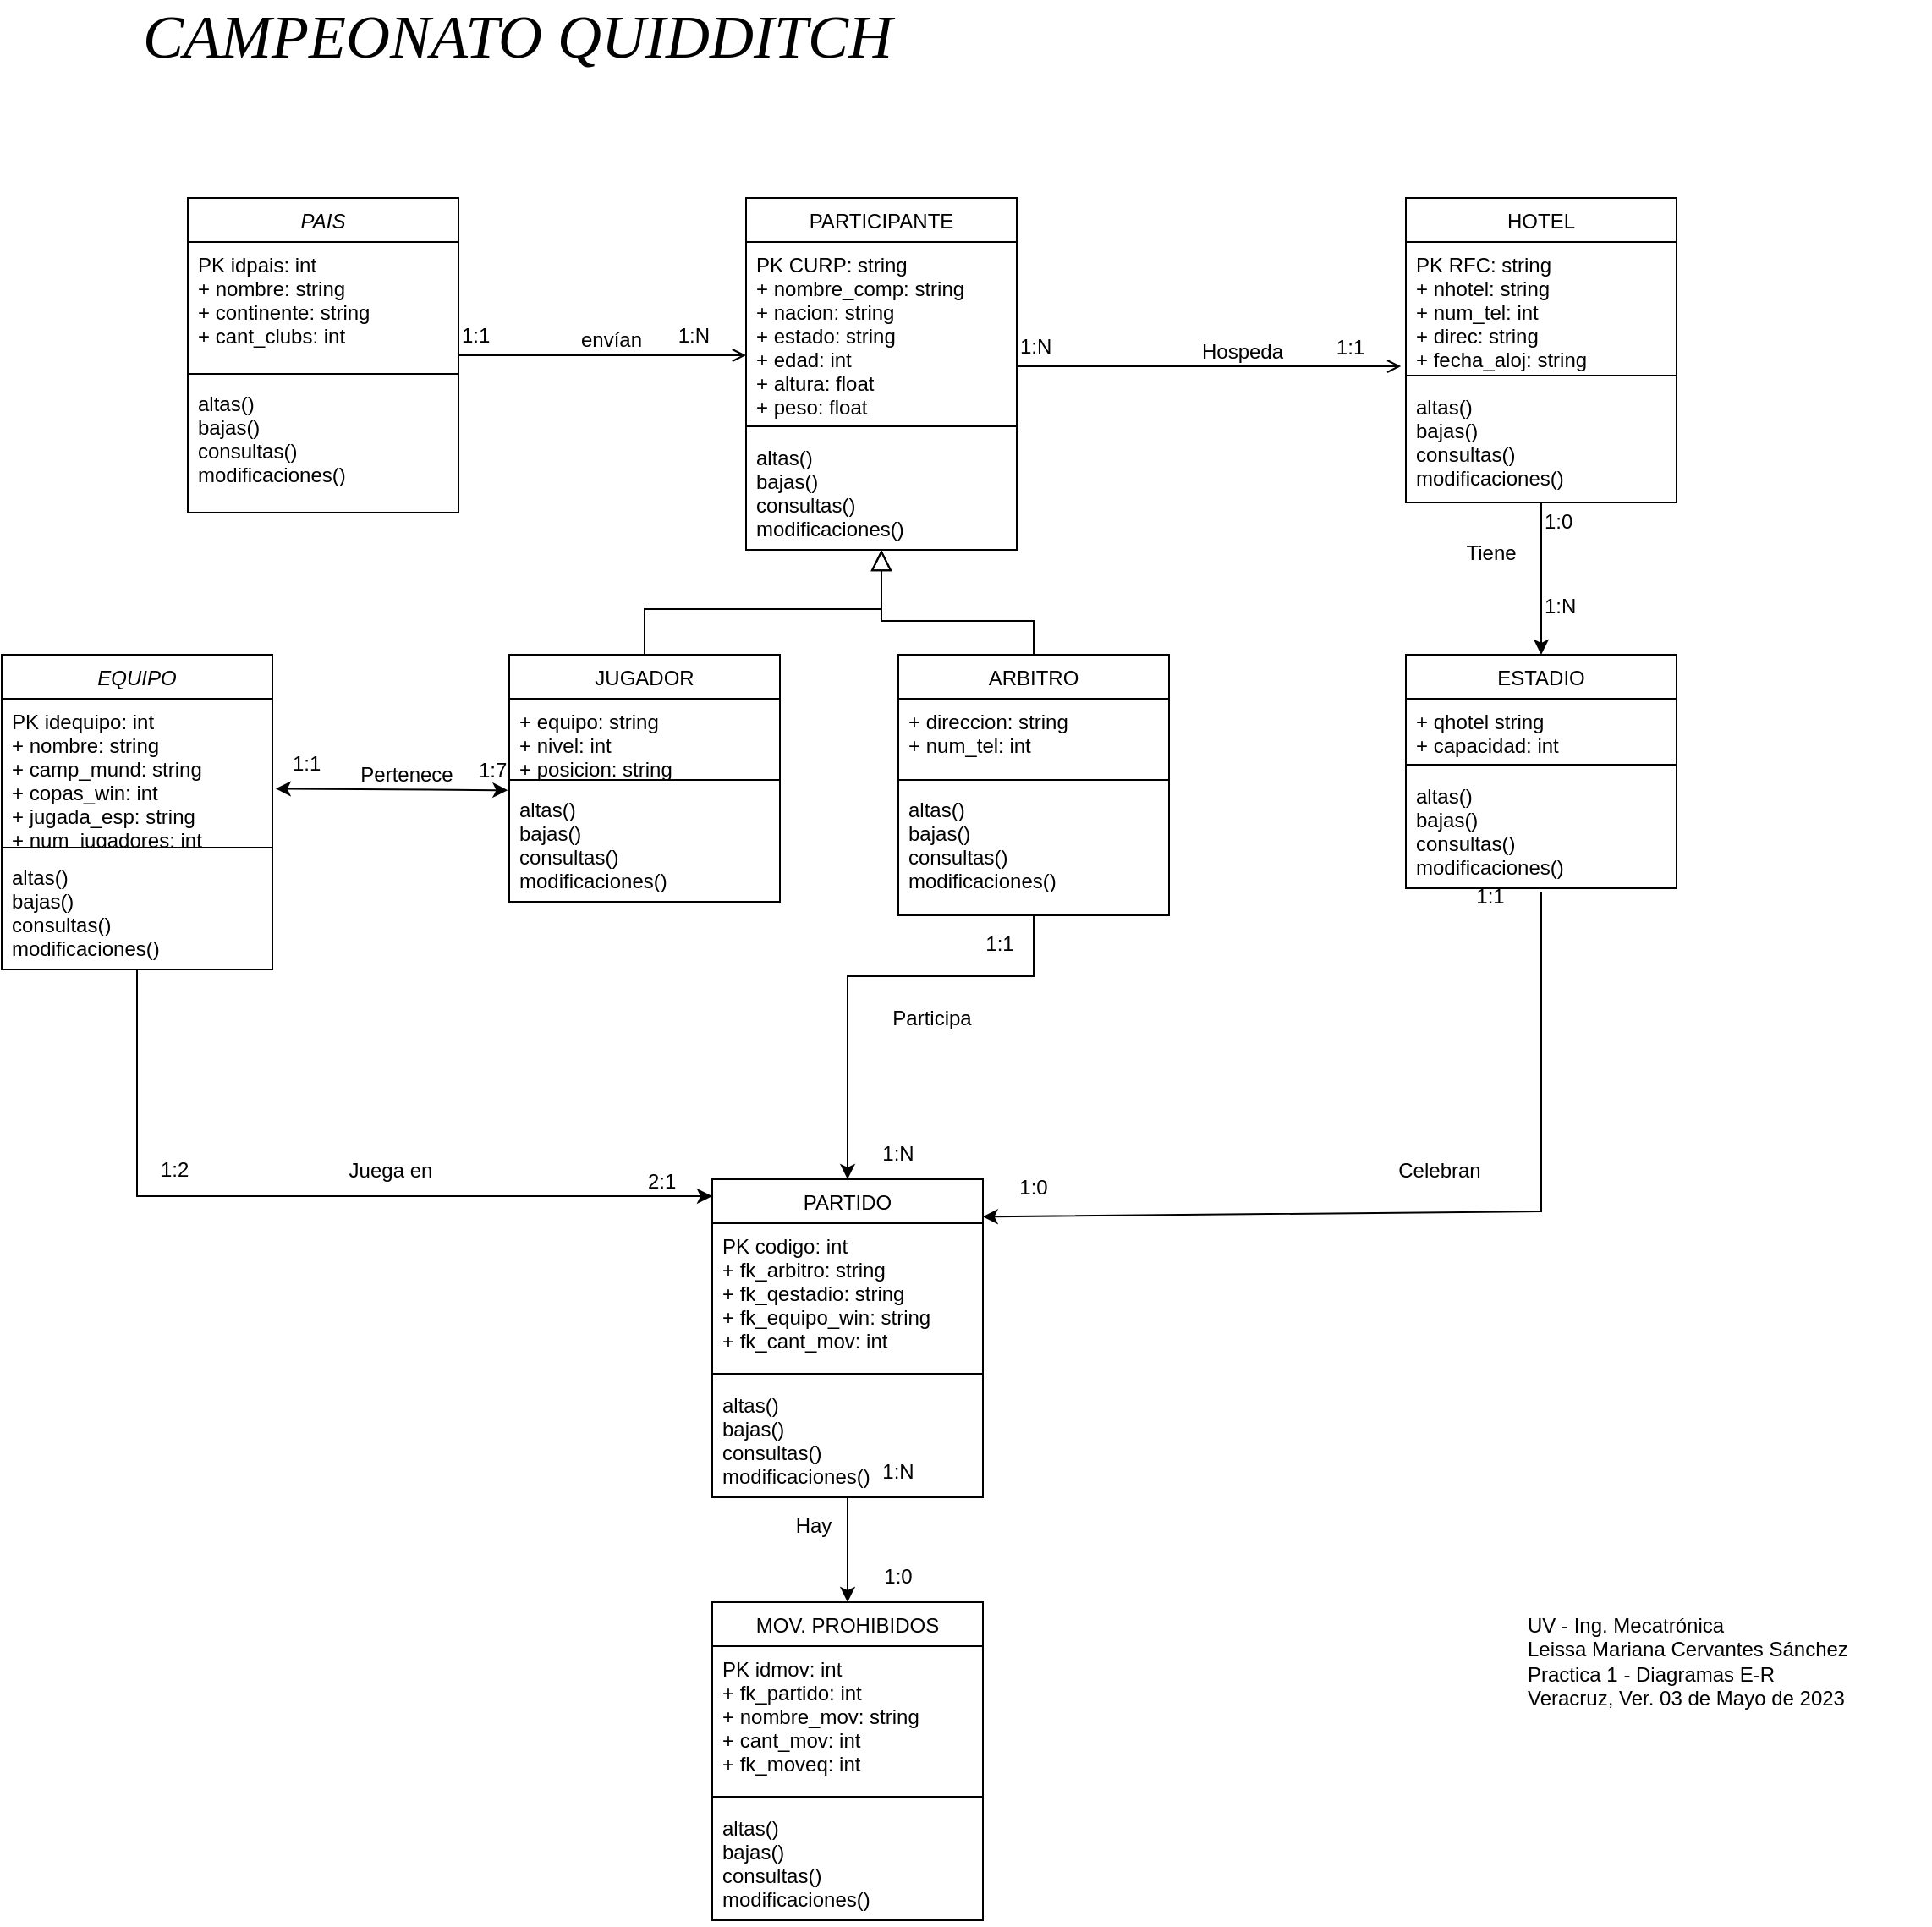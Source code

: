 <mxfile version="20.8.16" type="device"><diagram id="C5RBs43oDa-KdzZeNtuy" name="Page-1"><mxGraphModel dx="1475" dy="878" grid="1" gridSize="10" guides="1" tooltips="1" connect="1" arrows="1" fold="1" page="1" pageScale="1" pageWidth="827" pageHeight="1169" math="0" shadow="0"><root><mxCell id="WIyWlLk6GJQsqaUBKTNV-0"/><mxCell id="WIyWlLk6GJQsqaUBKTNV-1" parent="WIyWlLk6GJQsqaUBKTNV-0"/><mxCell id="zkfFHV4jXpPFQw0GAbJ--0" value="PAIS" style="swimlane;fontStyle=2;align=center;verticalAlign=top;childLayout=stackLayout;horizontal=1;startSize=26;horizontalStack=0;resizeParent=1;resizeLast=0;collapsible=1;marginBottom=0;rounded=0;shadow=0;strokeWidth=1;" parent="WIyWlLk6GJQsqaUBKTNV-1" vertex="1"><mxGeometry x="440" y="160" width="160" height="186" as="geometry"><mxRectangle x="230" y="140" width="160" height="26" as="alternateBounds"/></mxGeometry></mxCell><mxCell id="zkfFHV4jXpPFQw0GAbJ--1" value="PK idpais: int&#10;+ nombre: string&#10;+ continente: string&#10;+ cant_clubs: int" style="text;align=left;verticalAlign=top;spacingLeft=4;spacingRight=4;overflow=hidden;rotatable=0;points=[[0,0.5],[1,0.5]];portConstraint=eastwest;" parent="zkfFHV4jXpPFQw0GAbJ--0" vertex="1"><mxGeometry y="26" width="160" height="74" as="geometry"/></mxCell><mxCell id="zkfFHV4jXpPFQw0GAbJ--4" value="" style="line;html=1;strokeWidth=1;align=left;verticalAlign=middle;spacingTop=-1;spacingLeft=3;spacingRight=3;rotatable=0;labelPosition=right;points=[];portConstraint=eastwest;" parent="zkfFHV4jXpPFQw0GAbJ--0" vertex="1"><mxGeometry y="100" width="160" height="8" as="geometry"/></mxCell><mxCell id="zkfFHV4jXpPFQw0GAbJ--5" value="altas()&#10;bajas()&#10;consultas()&#10;modificaciones()&#10;" style="text;align=left;verticalAlign=top;spacingLeft=4;spacingRight=4;overflow=hidden;rotatable=0;points=[[0,0.5],[1,0.5]];portConstraint=eastwest;" parent="zkfFHV4jXpPFQw0GAbJ--0" vertex="1"><mxGeometry y="108" width="160" height="68" as="geometry"/></mxCell><mxCell id="zkfFHV4jXpPFQw0GAbJ--6" value="ARBITRO" style="swimlane;fontStyle=0;align=center;verticalAlign=top;childLayout=stackLayout;horizontal=1;startSize=26;horizontalStack=0;resizeParent=1;resizeLast=0;collapsible=1;marginBottom=0;rounded=0;shadow=0;strokeWidth=1;" parent="WIyWlLk6GJQsqaUBKTNV-1" vertex="1"><mxGeometry x="860" y="430" width="160" height="154" as="geometry"><mxRectangle x="130" y="380" width="160" height="26" as="alternateBounds"/></mxGeometry></mxCell><mxCell id="zkfFHV4jXpPFQw0GAbJ--7" value="+ direccion: string&#10;+ num_tel: int" style="text;align=left;verticalAlign=top;spacingLeft=4;spacingRight=4;overflow=hidden;rotatable=0;points=[[0,0.5],[1,0.5]];portConstraint=eastwest;" parent="zkfFHV4jXpPFQw0GAbJ--6" vertex="1"><mxGeometry y="26" width="160" height="44" as="geometry"/></mxCell><mxCell id="zkfFHV4jXpPFQw0GAbJ--9" value="" style="line;html=1;strokeWidth=1;align=left;verticalAlign=middle;spacingTop=-1;spacingLeft=3;spacingRight=3;rotatable=0;labelPosition=right;points=[];portConstraint=eastwest;" parent="zkfFHV4jXpPFQw0GAbJ--6" vertex="1"><mxGeometry y="70" width="160" height="8" as="geometry"/></mxCell><mxCell id="J_lBXQi0GogTn-Yg6KlP-18" value="altas()&#10;bajas()&#10;consultas()&#10;modificaciones()&#10;" style="text;align=left;verticalAlign=top;spacingLeft=4;spacingRight=4;overflow=hidden;rotatable=0;points=[[0,0.5],[1,0.5]];portConstraint=eastwest;" parent="zkfFHV4jXpPFQw0GAbJ--6" vertex="1"><mxGeometry y="78" width="160" height="68" as="geometry"/></mxCell><mxCell id="zkfFHV4jXpPFQw0GAbJ--12" value="" style="endArrow=block;endSize=10;endFill=0;shadow=0;strokeWidth=1;rounded=0;edgeStyle=elbowEdgeStyle;elbow=vertical;entryX=0.5;entryY=1;entryDx=0;entryDy=0;" parent="WIyWlLk6GJQsqaUBKTNV-1" source="zkfFHV4jXpPFQw0GAbJ--6" target="zkfFHV4jXpPFQw0GAbJ--17" edge="1"><mxGeometry width="160" relative="1" as="geometry"><mxPoint x="600" y="303" as="sourcePoint"/><mxPoint x="600" y="303" as="targetPoint"/><Array as="points"><mxPoint x="940" y="410"/></Array></mxGeometry></mxCell><mxCell id="zkfFHV4jXpPFQw0GAbJ--13" value="JUGADOR" style="swimlane;fontStyle=0;align=center;verticalAlign=top;childLayout=stackLayout;horizontal=1;startSize=26;horizontalStack=0;resizeParent=1;resizeLast=0;collapsible=1;marginBottom=0;rounded=0;shadow=0;strokeWidth=1;" parent="WIyWlLk6GJQsqaUBKTNV-1" vertex="1"><mxGeometry x="630" y="430" width="160" height="146" as="geometry"><mxRectangle x="340" y="380" width="170" height="26" as="alternateBounds"/></mxGeometry></mxCell><mxCell id="zkfFHV4jXpPFQw0GAbJ--14" value="+ equipo: string&#10;+ nivel: int&#10;+ posicion: string&#10;" style="text;align=left;verticalAlign=top;spacingLeft=4;spacingRight=4;overflow=hidden;rotatable=0;points=[[0,0.5],[1,0.5]];portConstraint=eastwest;" parent="zkfFHV4jXpPFQw0GAbJ--13" vertex="1"><mxGeometry y="26" width="160" height="44" as="geometry"/></mxCell><mxCell id="zkfFHV4jXpPFQw0GAbJ--15" value="" style="line;html=1;strokeWidth=1;align=left;verticalAlign=middle;spacingTop=-1;spacingLeft=3;spacingRight=3;rotatable=0;labelPosition=right;points=[];portConstraint=eastwest;" parent="zkfFHV4jXpPFQw0GAbJ--13" vertex="1"><mxGeometry y="70" width="160" height="8" as="geometry"/></mxCell><mxCell id="J_lBXQi0GogTn-Yg6KlP-17" value="altas()&#10;bajas()&#10;consultas()&#10;modificaciones()&#10;" style="text;align=left;verticalAlign=top;spacingLeft=4;spacingRight=4;overflow=hidden;rotatable=0;points=[[0,0.5],[1,0.5]];portConstraint=eastwest;" parent="zkfFHV4jXpPFQw0GAbJ--13" vertex="1"><mxGeometry y="78" width="160" height="68" as="geometry"/></mxCell><mxCell id="zkfFHV4jXpPFQw0GAbJ--16" value="" style="endArrow=block;endSize=10;endFill=0;shadow=0;strokeWidth=1;rounded=0;edgeStyle=elbowEdgeStyle;elbow=vertical;entryX=0.5;entryY=1;entryDx=0;entryDy=0;" parent="WIyWlLk6GJQsqaUBKTNV-1" source="zkfFHV4jXpPFQw0GAbJ--13" target="zkfFHV4jXpPFQw0GAbJ--17" edge="1"><mxGeometry width="160" relative="1" as="geometry"><mxPoint x="610" y="473" as="sourcePoint"/><mxPoint x="710" y="371" as="targetPoint"/><Array as="points"><mxPoint x="800" y="403"/></Array></mxGeometry></mxCell><mxCell id="zkfFHV4jXpPFQw0GAbJ--17" value="PARTICIPANTE" style="swimlane;fontStyle=0;align=center;verticalAlign=top;childLayout=stackLayout;horizontal=1;startSize=26;horizontalStack=0;resizeParent=1;resizeLast=0;collapsible=1;marginBottom=0;rounded=0;shadow=0;strokeWidth=1;" parent="WIyWlLk6GJQsqaUBKTNV-1" vertex="1"><mxGeometry x="770" y="160" width="160" height="208" as="geometry"><mxRectangle x="550" y="140" width="160" height="26" as="alternateBounds"/></mxGeometry></mxCell><mxCell id="zkfFHV4jXpPFQw0GAbJ--18" value="PK CURP: string&#10;+ nombre_comp: string&#10;+ nacion: string&#10;+ estado: string&#10;+ edad: int&#10;+ altura: float&#10;+ peso: float" style="text;align=left;verticalAlign=top;spacingLeft=4;spacingRight=4;overflow=hidden;rotatable=0;points=[[0,0.5],[1,0.5]];portConstraint=eastwest;" parent="zkfFHV4jXpPFQw0GAbJ--17" vertex="1"><mxGeometry y="26" width="160" height="104" as="geometry"/></mxCell><mxCell id="zkfFHV4jXpPFQw0GAbJ--23" value="" style="line;html=1;strokeWidth=1;align=left;verticalAlign=middle;spacingTop=-1;spacingLeft=3;spacingRight=3;rotatable=0;labelPosition=right;points=[];portConstraint=eastwest;" parent="zkfFHV4jXpPFQw0GAbJ--17" vertex="1"><mxGeometry y="130" width="160" height="10" as="geometry"/></mxCell><mxCell id="J_lBXQi0GogTn-Yg6KlP-0" value="altas()&#10;bajas()&#10;consultas()&#10;modificaciones()&#10;" style="text;align=left;verticalAlign=top;spacingLeft=4;spacingRight=4;overflow=hidden;rotatable=0;points=[[0,0.5],[1,0.5]];portConstraint=eastwest;" parent="zkfFHV4jXpPFQw0GAbJ--17" vertex="1"><mxGeometry y="140" width="160" height="68" as="geometry"/></mxCell><mxCell id="zkfFHV4jXpPFQw0GAbJ--26" value="" style="endArrow=open;shadow=0;strokeWidth=1;rounded=0;endFill=1;edgeStyle=elbowEdgeStyle;elbow=vertical;" parent="WIyWlLk6GJQsqaUBKTNV-1" source="zkfFHV4jXpPFQw0GAbJ--0" target="zkfFHV4jXpPFQw0GAbJ--17" edge="1"><mxGeometry x="0.5" y="41" relative="1" as="geometry"><mxPoint x="780" y="292" as="sourcePoint"/><mxPoint x="940" y="292" as="targetPoint"/><mxPoint x="-40" y="32" as="offset"/></mxGeometry></mxCell><mxCell id="zkfFHV4jXpPFQw0GAbJ--27" value="1:1" style="resizable=0;align=left;verticalAlign=bottom;labelBackgroundColor=none;fontSize=12;" parent="zkfFHV4jXpPFQw0GAbJ--26" connectable="0" vertex="1"><mxGeometry x="-1" relative="1" as="geometry"><mxPoint y="-3" as="offset"/></mxGeometry></mxCell><mxCell id="zkfFHV4jXpPFQw0GAbJ--28" value="1:N" style="resizable=0;align=right;verticalAlign=bottom;labelBackgroundColor=none;fontSize=12;" parent="zkfFHV4jXpPFQw0GAbJ--26" connectable="0" vertex="1"><mxGeometry x="1" relative="1" as="geometry"><mxPoint x="-20" y="-3" as="offset"/></mxGeometry></mxCell><mxCell id="zkfFHV4jXpPFQw0GAbJ--29" value="envían" style="text;html=1;resizable=0;points=[];;align=center;verticalAlign=middle;labelBackgroundColor=none;rounded=0;shadow=0;strokeWidth=1;fontSize=12;" parent="zkfFHV4jXpPFQw0GAbJ--26" vertex="1" connectable="0"><mxGeometry x="0.5" y="49" relative="1" as="geometry"><mxPoint x="-38" y="40" as="offset"/></mxGeometry></mxCell><mxCell id="J_lBXQi0GogTn-Yg6KlP-1" value="" style="endArrow=open;shadow=0;strokeWidth=1;rounded=0;endFill=1;edgeStyle=elbowEdgeStyle;elbow=vertical;entryX=-0.018;entryY=0.998;entryDx=0;entryDy=0;entryPerimeter=0;" parent="WIyWlLk6GJQsqaUBKTNV-1" target="J_lBXQi0GogTn-Yg6KlP-6" edge="1"><mxGeometry x="0.5" y="41" relative="1" as="geometry"><mxPoint x="930" y="259.549" as="sourcePoint"/><mxPoint x="1100" y="259.549" as="targetPoint"/><mxPoint x="-40" y="32" as="offset"/></mxGeometry></mxCell><mxCell id="J_lBXQi0GogTn-Yg6KlP-2" value="1:N" style="resizable=0;align=left;verticalAlign=bottom;labelBackgroundColor=none;fontSize=12;" parent="J_lBXQi0GogTn-Yg6KlP-1" connectable="0" vertex="1"><mxGeometry x="-1" relative="1" as="geometry"><mxPoint y="-3" as="offset"/></mxGeometry></mxCell><mxCell id="J_lBXQi0GogTn-Yg6KlP-3" value="1:1" style="resizable=0;align=right;verticalAlign=bottom;labelBackgroundColor=none;fontSize=12;" parent="J_lBXQi0GogTn-Yg6KlP-1" connectable="0" vertex="1"><mxGeometry x="1" relative="1" as="geometry"><mxPoint x="-20" y="-3" as="offset"/></mxGeometry></mxCell><mxCell id="J_lBXQi0GogTn-Yg6KlP-4" value="Hospeda" style="text;html=1;resizable=0;points=[];;align=center;verticalAlign=middle;labelBackgroundColor=none;rounded=0;shadow=0;strokeWidth=1;fontSize=12;" parent="J_lBXQi0GogTn-Yg6KlP-1" vertex="1" connectable="0"><mxGeometry x="0.5" y="49" relative="1" as="geometry"><mxPoint x="-38" y="40" as="offset"/></mxGeometry></mxCell><mxCell id="J_lBXQi0GogTn-Yg6KlP-13" value="" style="edgeStyle=orthogonalEdgeStyle;rounded=0;orthogonalLoop=1;jettySize=auto;html=1;entryX=0.5;entryY=0;entryDx=0;entryDy=0;" parent="WIyWlLk6GJQsqaUBKTNV-1" source="J_lBXQi0GogTn-Yg6KlP-5" target="J_lBXQi0GogTn-Yg6KlP-9" edge="1"><mxGeometry relative="1" as="geometry"/></mxCell><mxCell id="J_lBXQi0GogTn-Yg6KlP-5" value="HOTEL" style="swimlane;fontStyle=0;align=center;verticalAlign=top;childLayout=stackLayout;horizontal=1;startSize=26;horizontalStack=0;resizeParent=1;resizeLast=0;collapsible=1;marginBottom=0;rounded=0;shadow=0;strokeWidth=1;" parent="WIyWlLk6GJQsqaUBKTNV-1" vertex="1"><mxGeometry x="1160" y="160" width="160" height="180" as="geometry"><mxRectangle x="550" y="140" width="160" height="26" as="alternateBounds"/></mxGeometry></mxCell><mxCell id="J_lBXQi0GogTn-Yg6KlP-6" value="PK RFC: string&#10;+ nhotel: string&#10;+ num_tel: int&#10;+ direc: string&#10;+ fecha_aloj: string" style="text;align=left;verticalAlign=top;spacingLeft=4;spacingRight=4;overflow=hidden;rotatable=0;points=[[0,0.5],[1,0.5]];portConstraint=eastwest;" parent="J_lBXQi0GogTn-Yg6KlP-5" vertex="1"><mxGeometry y="26" width="160" height="74" as="geometry"/></mxCell><mxCell id="J_lBXQi0GogTn-Yg6KlP-7" value="" style="line;html=1;strokeWidth=1;align=left;verticalAlign=middle;spacingTop=-1;spacingLeft=3;spacingRight=3;rotatable=0;labelPosition=right;points=[];portConstraint=eastwest;" parent="J_lBXQi0GogTn-Yg6KlP-5" vertex="1"><mxGeometry y="100" width="160" height="10" as="geometry"/></mxCell><mxCell id="J_lBXQi0GogTn-Yg6KlP-8" value="altas()&#10;bajas()&#10;consultas()&#10;modificaciones()&#10;" style="text;align=left;verticalAlign=top;spacingLeft=4;spacingRight=4;overflow=hidden;rotatable=0;points=[[0,0.5],[1,0.5]];portConstraint=eastwest;" parent="J_lBXQi0GogTn-Yg6KlP-5" vertex="1"><mxGeometry y="110" width="160" height="68" as="geometry"/></mxCell><mxCell id="J_lBXQi0GogTn-Yg6KlP-9" value="ESTADIO" style="swimlane;fontStyle=0;align=center;verticalAlign=top;childLayout=stackLayout;horizontal=1;startSize=26;horizontalStack=0;resizeParent=1;resizeLast=0;collapsible=1;marginBottom=0;rounded=0;shadow=0;strokeWidth=1;" parent="WIyWlLk6GJQsqaUBKTNV-1" vertex="1"><mxGeometry x="1160" y="430" width="160" height="138" as="geometry"><mxRectangle x="550" y="140" width="160" height="26" as="alternateBounds"/></mxGeometry></mxCell><mxCell id="J_lBXQi0GogTn-Yg6KlP-10" value="+ qhotel string&#10;+ capacidad: int" style="text;align=left;verticalAlign=top;spacingLeft=4;spacingRight=4;overflow=hidden;rotatable=0;points=[[0,0.5],[1,0.5]];portConstraint=eastwest;" parent="J_lBXQi0GogTn-Yg6KlP-9" vertex="1"><mxGeometry y="26" width="160" height="34" as="geometry"/></mxCell><mxCell id="J_lBXQi0GogTn-Yg6KlP-11" value="" style="line;html=1;strokeWidth=1;align=left;verticalAlign=middle;spacingTop=-1;spacingLeft=3;spacingRight=3;rotatable=0;labelPosition=right;points=[];portConstraint=eastwest;" parent="J_lBXQi0GogTn-Yg6KlP-9" vertex="1"><mxGeometry y="60" width="160" height="10" as="geometry"/></mxCell><mxCell id="J_lBXQi0GogTn-Yg6KlP-12" value="altas()&#10;bajas()&#10;consultas()&#10;modificaciones()&#10;" style="text;align=left;verticalAlign=top;spacingLeft=4;spacingRight=4;overflow=hidden;rotatable=0;points=[[0,0.5],[1,0.5]];portConstraint=eastwest;" parent="J_lBXQi0GogTn-Yg6KlP-9" vertex="1"><mxGeometry y="70" width="160" height="68" as="geometry"/></mxCell><mxCell id="J_lBXQi0GogTn-Yg6KlP-14" value="1:0" style="resizable=0;align=left;verticalAlign=bottom;labelBackgroundColor=none;fontSize=12;" parent="WIyWlLk6GJQsqaUBKTNV-1" connectable="0" vertex="1"><mxGeometry x="1240.004" y="360.003" as="geometry"/></mxCell><mxCell id="J_lBXQi0GogTn-Yg6KlP-15" value="1:N" style="resizable=0;align=left;verticalAlign=bottom;labelBackgroundColor=none;fontSize=12;" parent="WIyWlLk6GJQsqaUBKTNV-1" connectable="0" vertex="1"><mxGeometry x="1240.004" y="410.003" as="geometry"/></mxCell><mxCell id="J_lBXQi0GogTn-Yg6KlP-16" value="Tiene" style="text;html=1;resizable=0;points=[];;align=center;verticalAlign=middle;labelBackgroundColor=none;rounded=0;shadow=0;strokeWidth=1;fontSize=12;" parent="WIyWlLk6GJQsqaUBKTNV-1" vertex="1" connectable="0"><mxGeometry x="1210.003" y="370.003" as="geometry"/></mxCell><mxCell id="J_lBXQi0GogTn-Yg6KlP-19" value="EQUIPO" style="swimlane;fontStyle=2;align=center;verticalAlign=top;childLayout=stackLayout;horizontal=1;startSize=26;horizontalStack=0;resizeParent=1;resizeLast=0;collapsible=1;marginBottom=0;rounded=0;shadow=0;strokeWidth=1;" parent="WIyWlLk6GJQsqaUBKTNV-1" vertex="1"><mxGeometry x="330" y="430" width="160" height="186" as="geometry"><mxRectangle x="230" y="140" width="160" height="26" as="alternateBounds"/></mxGeometry></mxCell><mxCell id="J_lBXQi0GogTn-Yg6KlP-20" value="PK idequipo: int&#10;+ nombre: string&#10;+ camp_mund: string&#10;+ copas_win: int&#10;+ jugada_esp: string&#10;+ num_jugadores: int" style="text;align=left;verticalAlign=top;spacingLeft=4;spacingRight=4;overflow=hidden;rotatable=0;points=[[0,0.5],[1,0.5]];portConstraint=eastwest;" parent="J_lBXQi0GogTn-Yg6KlP-19" vertex="1"><mxGeometry y="26" width="160" height="84" as="geometry"/></mxCell><mxCell id="J_lBXQi0GogTn-Yg6KlP-21" value="" style="line;html=1;strokeWidth=1;align=left;verticalAlign=middle;spacingTop=-1;spacingLeft=3;spacingRight=3;rotatable=0;labelPosition=right;points=[];portConstraint=eastwest;" parent="J_lBXQi0GogTn-Yg6KlP-19" vertex="1"><mxGeometry y="110" width="160" height="8" as="geometry"/></mxCell><mxCell id="J_lBXQi0GogTn-Yg6KlP-22" value="altas()&#10;bajas()&#10;consultas()&#10;modificaciones()&#10;" style="text;align=left;verticalAlign=top;spacingLeft=4;spacingRight=4;overflow=hidden;rotatable=0;points=[[0,0.5],[1,0.5]];portConstraint=eastwest;" parent="J_lBXQi0GogTn-Yg6KlP-19" vertex="1"><mxGeometry y="118" width="160" height="68" as="geometry"/></mxCell><mxCell id="J_lBXQi0GogTn-Yg6KlP-23" value="" style="endArrow=classic;startArrow=classic;html=1;rounded=0;exitX=1.012;exitY=0.633;exitDx=0;exitDy=0;exitPerimeter=0;entryX=-0.005;entryY=0.031;entryDx=0;entryDy=0;entryPerimeter=0;" parent="WIyWlLk6GJQsqaUBKTNV-1" source="J_lBXQi0GogTn-Yg6KlP-20" target="J_lBXQi0GogTn-Yg6KlP-17" edge="1"><mxGeometry width="50" height="50" relative="1" as="geometry"><mxPoint x="600" y="480" as="sourcePoint"/><mxPoint x="650" y="430" as="targetPoint"/></mxGeometry></mxCell><mxCell id="J_lBXQi0GogTn-Yg6KlP-24" value="Pertenece" style="text;html=1;resizable=0;points=[];;align=center;verticalAlign=middle;labelBackgroundColor=none;rounded=0;shadow=0;strokeWidth=1;fontSize=12;" parent="WIyWlLk6GJQsqaUBKTNV-1" vertex="1" connectable="0"><mxGeometry x="690.003" y="270.005" as="geometry"><mxPoint x="-121" y="231" as="offset"/></mxGeometry></mxCell><mxCell id="J_lBXQi0GogTn-Yg6KlP-25" value="1:1" style="resizable=0;align=left;verticalAlign=bottom;labelBackgroundColor=none;fontSize=12;" parent="WIyWlLk6GJQsqaUBKTNV-1" connectable="0" vertex="1"><mxGeometry x="500" y="503.005" as="geometry"/></mxCell><mxCell id="J_lBXQi0GogTn-Yg6KlP-26" value="1:7" style="resizable=0;align=left;verticalAlign=bottom;labelBackgroundColor=none;fontSize=12;" parent="WIyWlLk6GJQsqaUBKTNV-1" connectable="0" vertex="1"><mxGeometry x="610" y="507.005" as="geometry"/></mxCell><mxCell id="J_lBXQi0GogTn-Yg6KlP-27" value="PARTIDO" style="swimlane;fontStyle=0;align=center;verticalAlign=top;childLayout=stackLayout;horizontal=1;startSize=26;horizontalStack=0;resizeParent=1;resizeLast=0;collapsible=1;marginBottom=0;rounded=0;shadow=0;strokeWidth=1;" parent="WIyWlLk6GJQsqaUBKTNV-1" vertex="1"><mxGeometry x="750" y="740" width="160" height="188" as="geometry"><mxRectangle x="550" y="140" width="160" height="26" as="alternateBounds"/></mxGeometry></mxCell><mxCell id="J_lBXQi0GogTn-Yg6KlP-28" value="PK codigo: int&#10;+ fk_arbitro: string&#10;+ fk_qestadio: string&#10;+ fk_equipo_win: string&#10;+ fk_cant_mov: int" style="text;align=left;verticalAlign=top;spacingLeft=4;spacingRight=4;overflow=hidden;rotatable=0;points=[[0,0.5],[1,0.5]];portConstraint=eastwest;" parent="J_lBXQi0GogTn-Yg6KlP-27" vertex="1"><mxGeometry y="26" width="160" height="84" as="geometry"/></mxCell><mxCell id="J_lBXQi0GogTn-Yg6KlP-29" value="" style="line;html=1;strokeWidth=1;align=left;verticalAlign=middle;spacingTop=-1;spacingLeft=3;spacingRight=3;rotatable=0;labelPosition=right;points=[];portConstraint=eastwest;" parent="J_lBXQi0GogTn-Yg6KlP-27" vertex="1"><mxGeometry y="110" width="160" height="10" as="geometry"/></mxCell><mxCell id="J_lBXQi0GogTn-Yg6KlP-30" value="altas()&#10;bajas()&#10;consultas()&#10;modificaciones()&#10;" style="text;align=left;verticalAlign=top;spacingLeft=4;spacingRight=4;overflow=hidden;rotatable=0;points=[[0,0.5],[1,0.5]];portConstraint=eastwest;" parent="J_lBXQi0GogTn-Yg6KlP-27" vertex="1"><mxGeometry y="120" width="160" height="68" as="geometry"/></mxCell><mxCell id="J_lBXQi0GogTn-Yg6KlP-31" style="edgeStyle=orthogonalEdgeStyle;rounded=0;orthogonalLoop=1;jettySize=auto;html=1;" parent="WIyWlLk6GJQsqaUBKTNV-1" source="J_lBXQi0GogTn-Yg6KlP-22" target="J_lBXQi0GogTn-Yg6KlP-27" edge="1"><mxGeometry relative="1" as="geometry"><Array as="points"><mxPoint x="410" y="750"/></Array></mxGeometry></mxCell><mxCell id="J_lBXQi0GogTn-Yg6KlP-32" style="edgeStyle=orthogonalEdgeStyle;rounded=0;orthogonalLoop=1;jettySize=auto;html=1;entryX=0.5;entryY=0;entryDx=0;entryDy=0;" parent="WIyWlLk6GJQsqaUBKTNV-1" target="J_lBXQi0GogTn-Yg6KlP-27" edge="1"><mxGeometry relative="1" as="geometry"><mxPoint x="940.0" y="584.0" as="sourcePoint"/><mxPoint x="1280" y="718" as="targetPoint"/><Array as="points"><mxPoint x="940" y="620"/><mxPoint x="830" y="620"/></Array></mxGeometry></mxCell><mxCell id="J_lBXQi0GogTn-Yg6KlP-34" value="Juega en" style="text;html=1;strokeColor=none;fillColor=none;align=center;verticalAlign=middle;whiteSpace=wrap;rounded=0;" parent="WIyWlLk6GJQsqaUBKTNV-1" vertex="1"><mxGeometry x="530" y="720" width="60" height="30" as="geometry"/></mxCell><mxCell id="J_lBXQi0GogTn-Yg6KlP-35" value="2:1" style="resizable=0;align=left;verticalAlign=bottom;labelBackgroundColor=none;fontSize=12;" parent="WIyWlLk6GJQsqaUBKTNV-1" connectable="0" vertex="1"><mxGeometry x="710" y="750.005" as="geometry"/></mxCell><mxCell id="J_lBXQi0GogTn-Yg6KlP-36" value="1:2" style="resizable=0;align=left;verticalAlign=bottom;labelBackgroundColor=none;fontSize=12;" parent="WIyWlLk6GJQsqaUBKTNV-1" connectable="0" vertex="1"><mxGeometry x="520" y="530.005" as="geometry"><mxPoint x="-98" y="213" as="offset"/></mxGeometry></mxCell><mxCell id="J_lBXQi0GogTn-Yg6KlP-37" value="Participa" style="text;html=1;strokeColor=none;fillColor=none;align=center;verticalAlign=middle;whiteSpace=wrap;rounded=0;" parent="WIyWlLk6GJQsqaUBKTNV-1" vertex="1"><mxGeometry x="850" y="630" width="60" height="30" as="geometry"/></mxCell><mxCell id="J_lBXQi0GogTn-Yg6KlP-39" value="1:N" style="text;html=1;strokeColor=none;fillColor=none;align=center;verticalAlign=middle;whiteSpace=wrap;rounded=0;" parent="WIyWlLk6GJQsqaUBKTNV-1" vertex="1"><mxGeometry x="830" y="710" width="60" height="30" as="geometry"/></mxCell><mxCell id="J_lBXQi0GogTn-Yg6KlP-40" value="1:1" style="text;html=1;strokeColor=none;fillColor=none;align=center;verticalAlign=middle;whiteSpace=wrap;rounded=0;" parent="WIyWlLk6GJQsqaUBKTNV-1" vertex="1"><mxGeometry x="890" y="586" width="60" height="30" as="geometry"/></mxCell><mxCell id="J_lBXQi0GogTn-Yg6KlP-41" value="" style="endArrow=classic;html=1;rounded=0;exitX=0.5;exitY=1.029;exitDx=0;exitDy=0;exitPerimeter=0;entryX=0.999;entryY=0.118;entryDx=0;entryDy=0;entryPerimeter=0;" parent="WIyWlLk6GJQsqaUBKTNV-1" source="J_lBXQi0GogTn-Yg6KlP-12" target="J_lBXQi0GogTn-Yg6KlP-27" edge="1"><mxGeometry width="50" height="50" relative="1" as="geometry"><mxPoint x="1060" y="640" as="sourcePoint"/><mxPoint x="1110" y="590" as="targetPoint"/><Array as="points"><mxPoint x="1240" y="759"/></Array></mxGeometry></mxCell><mxCell id="J_lBXQi0GogTn-Yg6KlP-42" value="1:1" style="text;html=1;strokeColor=none;fillColor=none;align=center;verticalAlign=middle;whiteSpace=wrap;rounded=0;" parent="WIyWlLk6GJQsqaUBKTNV-1" vertex="1"><mxGeometry x="1180" y="558" width="60" height="30" as="geometry"/></mxCell><mxCell id="J_lBXQi0GogTn-Yg6KlP-43" value="1:0" style="text;html=1;strokeColor=none;fillColor=none;align=center;verticalAlign=middle;whiteSpace=wrap;rounded=0;" parent="WIyWlLk6GJQsqaUBKTNV-1" vertex="1"><mxGeometry x="910" y="730" width="60" height="30" as="geometry"/></mxCell><mxCell id="J_lBXQi0GogTn-Yg6KlP-44" value="Celebran" style="text;html=1;strokeColor=none;fillColor=none;align=center;verticalAlign=middle;whiteSpace=wrap;rounded=0;" parent="WIyWlLk6GJQsqaUBKTNV-1" vertex="1"><mxGeometry x="1150" y="720" width="60" height="30" as="geometry"/></mxCell><mxCell id="J_lBXQi0GogTn-Yg6KlP-45" value="MOV. PROHIBIDOS" style="swimlane;fontStyle=0;align=center;verticalAlign=top;childLayout=stackLayout;horizontal=1;startSize=26;horizontalStack=0;resizeParent=1;resizeLast=0;collapsible=1;marginBottom=0;rounded=0;shadow=0;strokeWidth=1;" parent="WIyWlLk6GJQsqaUBKTNV-1" vertex="1"><mxGeometry x="750" y="990" width="160" height="188" as="geometry"><mxRectangle x="550" y="140" width="160" height="26" as="alternateBounds"/></mxGeometry></mxCell><mxCell id="J_lBXQi0GogTn-Yg6KlP-46" value="PK idmov: int&#10;+ fk_partido: int&#10;+ nombre_mov: string&#10;+ cant_mov: int&#10;+ fk_moveq: int" style="text;align=left;verticalAlign=top;spacingLeft=4;spacingRight=4;overflow=hidden;rotatable=0;points=[[0,0.5],[1,0.5]];portConstraint=eastwest;" parent="J_lBXQi0GogTn-Yg6KlP-45" vertex="1"><mxGeometry y="26" width="160" height="84" as="geometry"/></mxCell><mxCell id="J_lBXQi0GogTn-Yg6KlP-47" value="" style="line;html=1;strokeWidth=1;align=left;verticalAlign=middle;spacingTop=-1;spacingLeft=3;spacingRight=3;rotatable=0;labelPosition=right;points=[];portConstraint=eastwest;" parent="J_lBXQi0GogTn-Yg6KlP-45" vertex="1"><mxGeometry y="110" width="160" height="10" as="geometry"/></mxCell><mxCell id="J_lBXQi0GogTn-Yg6KlP-48" value="altas()&#10;bajas()&#10;consultas()&#10;modificaciones()&#10;" style="text;align=left;verticalAlign=top;spacingLeft=4;spacingRight=4;overflow=hidden;rotatable=0;points=[[0,0.5],[1,0.5]];portConstraint=eastwest;" parent="J_lBXQi0GogTn-Yg6KlP-45" vertex="1"><mxGeometry y="120" width="160" height="68" as="geometry"/></mxCell><mxCell id="J_lBXQi0GogTn-Yg6KlP-49" value="" style="endArrow=classic;html=1;rounded=0;exitX=0.5;exitY=1;exitDx=0;exitDy=0;entryX=0.5;entryY=0;entryDx=0;entryDy=0;" parent="WIyWlLk6GJQsqaUBKTNV-1" source="J_lBXQi0GogTn-Yg6KlP-27" target="J_lBXQi0GogTn-Yg6KlP-45" edge="1"><mxGeometry width="50" height="50" relative="1" as="geometry"><mxPoint x="890" y="1080" as="sourcePoint"/><mxPoint x="940" y="1030" as="targetPoint"/></mxGeometry></mxCell><mxCell id="J_lBXQi0GogTn-Yg6KlP-50" value="1:N" style="text;html=1;strokeColor=none;fillColor=none;align=center;verticalAlign=middle;whiteSpace=wrap;rounded=0;" parent="WIyWlLk6GJQsqaUBKTNV-1" vertex="1"><mxGeometry x="830" y="898" width="60" height="30" as="geometry"/></mxCell><mxCell id="J_lBXQi0GogTn-Yg6KlP-51" value="1:0" style="text;html=1;strokeColor=none;fillColor=none;align=center;verticalAlign=middle;whiteSpace=wrap;rounded=0;" parent="WIyWlLk6GJQsqaUBKTNV-1" vertex="1"><mxGeometry x="830" y="960" width="60" height="30" as="geometry"/></mxCell><mxCell id="J_lBXQi0GogTn-Yg6KlP-52" value="Hay" style="text;html=1;strokeColor=none;fillColor=none;align=center;verticalAlign=middle;whiteSpace=wrap;rounded=0;" parent="WIyWlLk6GJQsqaUBKTNV-1" vertex="1"><mxGeometry x="780" y="930" width="60" height="30" as="geometry"/></mxCell><mxCell id="J_lBXQi0GogTn-Yg6KlP-55" value="&lt;font face=&quot;Times New Roman&quot; style=&quot;font-size: 36px;&quot;&gt;&lt;i style=&quot;&quot;&gt;CAMPEONATO QUIDDITCH&lt;/i&gt;&lt;/font&gt;" style="text;html=1;strokeColor=none;fillColor=none;align=center;verticalAlign=middle;whiteSpace=wrap;rounded=0;" parent="WIyWlLk6GJQsqaUBKTNV-1" vertex="1"><mxGeometry x="330" y="50" width="610" height="30" as="geometry"/></mxCell><mxCell id="J_lBXQi0GogTn-Yg6KlP-56" value="UV - Ing. Mecatrónica&lt;br&gt;Leissa Mariana Cervantes Sánchez&lt;br&gt;Practica 1 - Diagramas E-R&lt;br&gt;&lt;div style=&quot;&quot;&gt;&lt;span style=&quot;background-color: initial;&quot;&gt;Veracruz, Ver. 03 de Mayo&amp;nbsp;&lt;/span&gt;&lt;span style=&quot;background-color: initial;&quot;&gt;de 2023&lt;/span&gt;&lt;/div&gt;" style="text;html=1;strokeColor=none;fillColor=none;align=left;verticalAlign=middle;whiteSpace=wrap;rounded=0;fontFamily=Helvetica;" parent="WIyWlLk6GJQsqaUBKTNV-1" vertex="1"><mxGeometry x="1230" y="970" width="240" height="110" as="geometry"/></mxCell></root></mxGraphModel></diagram></mxfile>